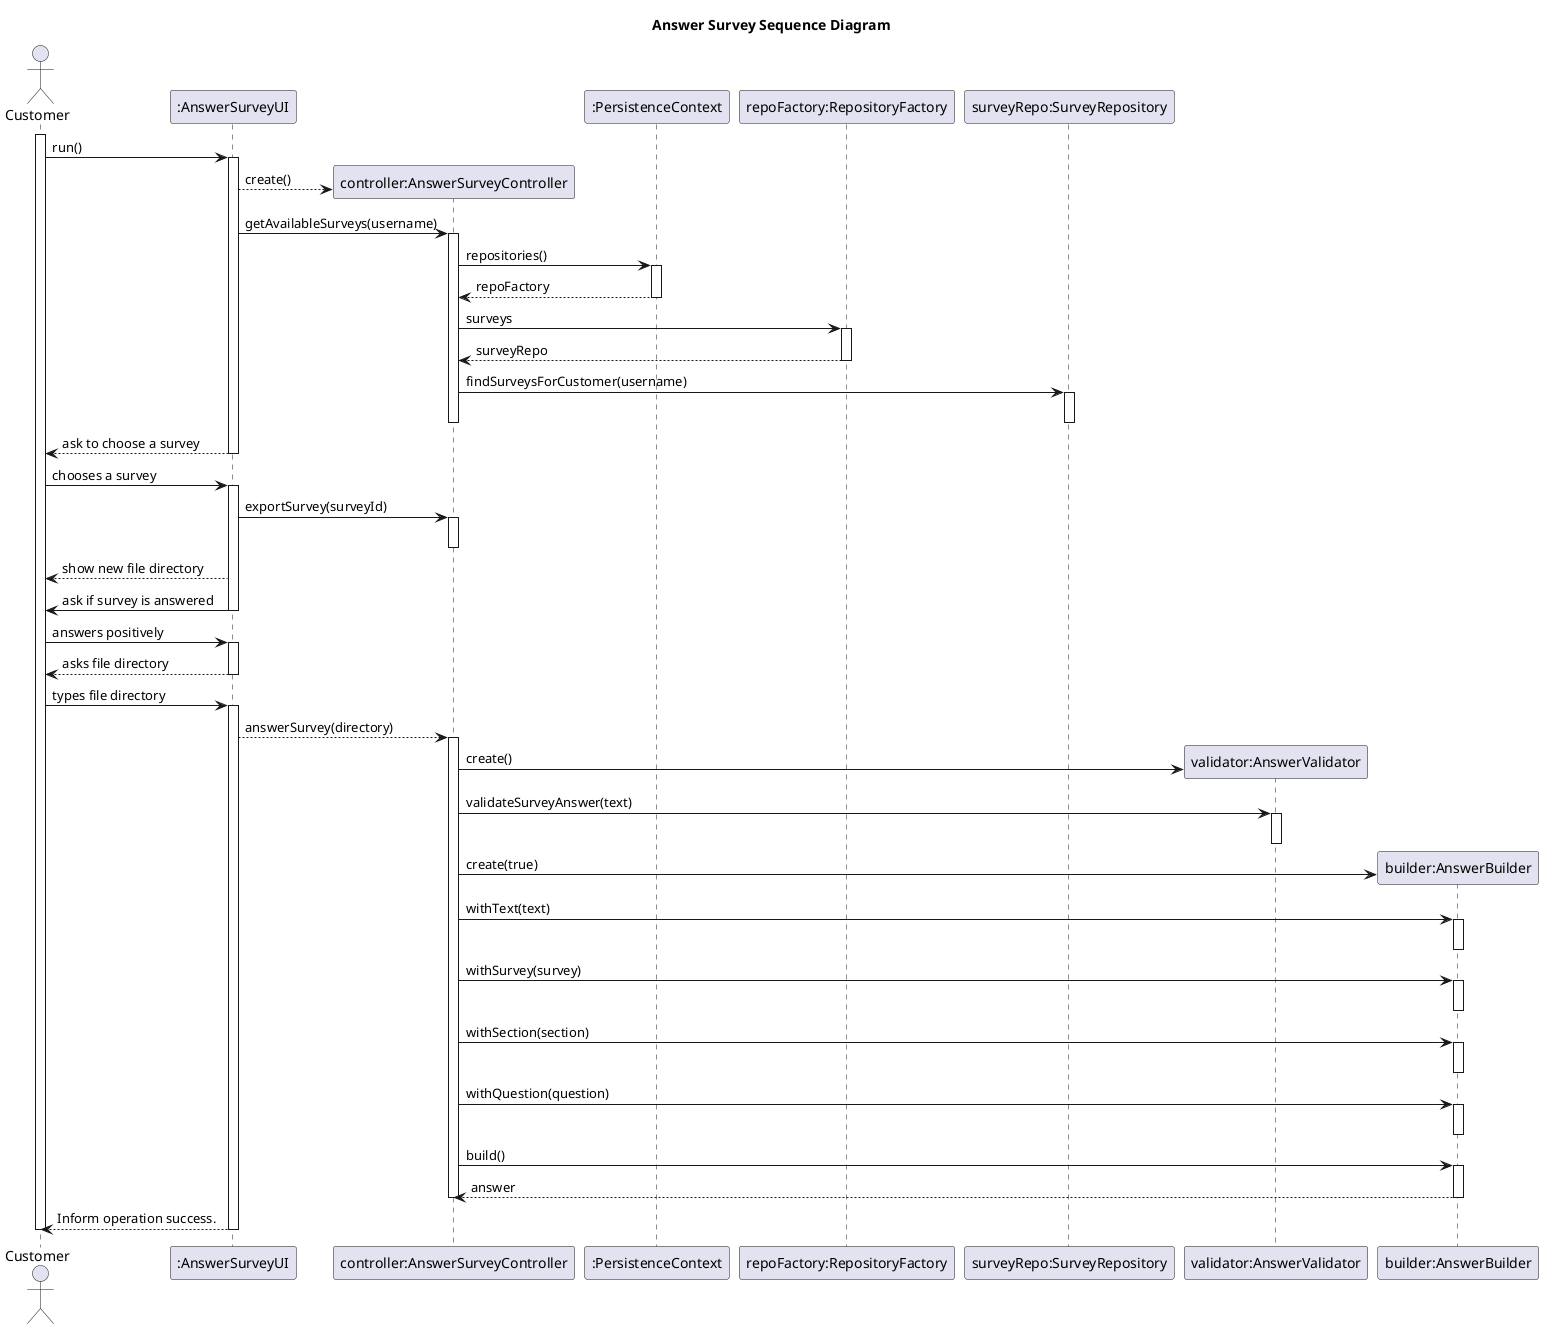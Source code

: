 @startuml
title Answer Survey Sequence Diagram

actor Customer
activate Customer

Customer -> ":AnswerSurveyUI" as ui: run()
    activate ui
    ui --> "controller:AnswerSurveyController" as controller**:create()
    ui -> controller: getAvailableSurveys(username)
        activate controller
        controller -> ":PersistenceContext":repositories()
            activate ":PersistenceContext"
        ":PersistenceContext" --> controller:repoFactory
            deactivate ":PersistenceContext"
        controller -> "repoFactory:RepositoryFactory":surveys
            activate "repoFactory:RepositoryFactory"
        "repoFactory:RepositoryFactory" --> controller:surveyRepo
            deactivate "repoFactory:RepositoryFactory"

        controller -> "surveyRepo:SurveyRepository":findSurveysForCustomer(username)
            activate "surveyRepo:SurveyRepository"
            deactivate "surveyRepo:SurveyRepository"
        deactivate controller
    ui --> Customer: ask to choose a survey
    deactivate ui
Customer -> ui:chooses a survey
    activate ui
    ui -> controller:exportSurvey(surveyId)
        activate controller
        deactivate controller
    ui --> Customer: show new file directory
    ui -> Customer: ask if survey is answered
    deactivate ui
Customer -> ui:answers positively
    activate ui
    ui--> Customer:asks file directory
    deactivate ui
Customer -> ui:types file directory
    activate ui
    ui --> controller: answerSurvey(directory)
        activate controller
        controller -> "validator:AnswerValidator"as validator** :create()
        controller -> validator:validateSurveyAnswer(text)
            activate validator
            deactivate validator

        controller -> "builder:AnswerBuilder" as builder**:create(true)
        controller -> builder:withText(text)
            activate builder
            deactivate builder

        controller -> builder:withSurvey(survey)
            activate builder
            deactivate builder

         controller -> builder:withSection(section)
            activate builder
            deactivate builder

         controller -> builder:withQuestion(question)
            activate builder
            deactivate builder

         controller -> builder:build()
            activate builder
            builder --> controller: answer
            deactivate builder
        deactivate controller

     ui-->Customer: Inform operation success.
    deactivate ui

deactivate Customer
@enduml